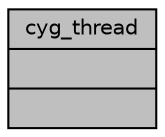 digraph "cyg_thread"
{
  edge [fontname="Helvetica",fontsize="10",labelfontname="Helvetica",labelfontsize="10"];
  node [fontname="Helvetica",fontsize="10",shape=record];
  Node1 [label="{cyg_thread\n||}",height=0.2,width=0.4,color="black", fillcolor="grey75", style="filled" fontcolor="black"];
}
